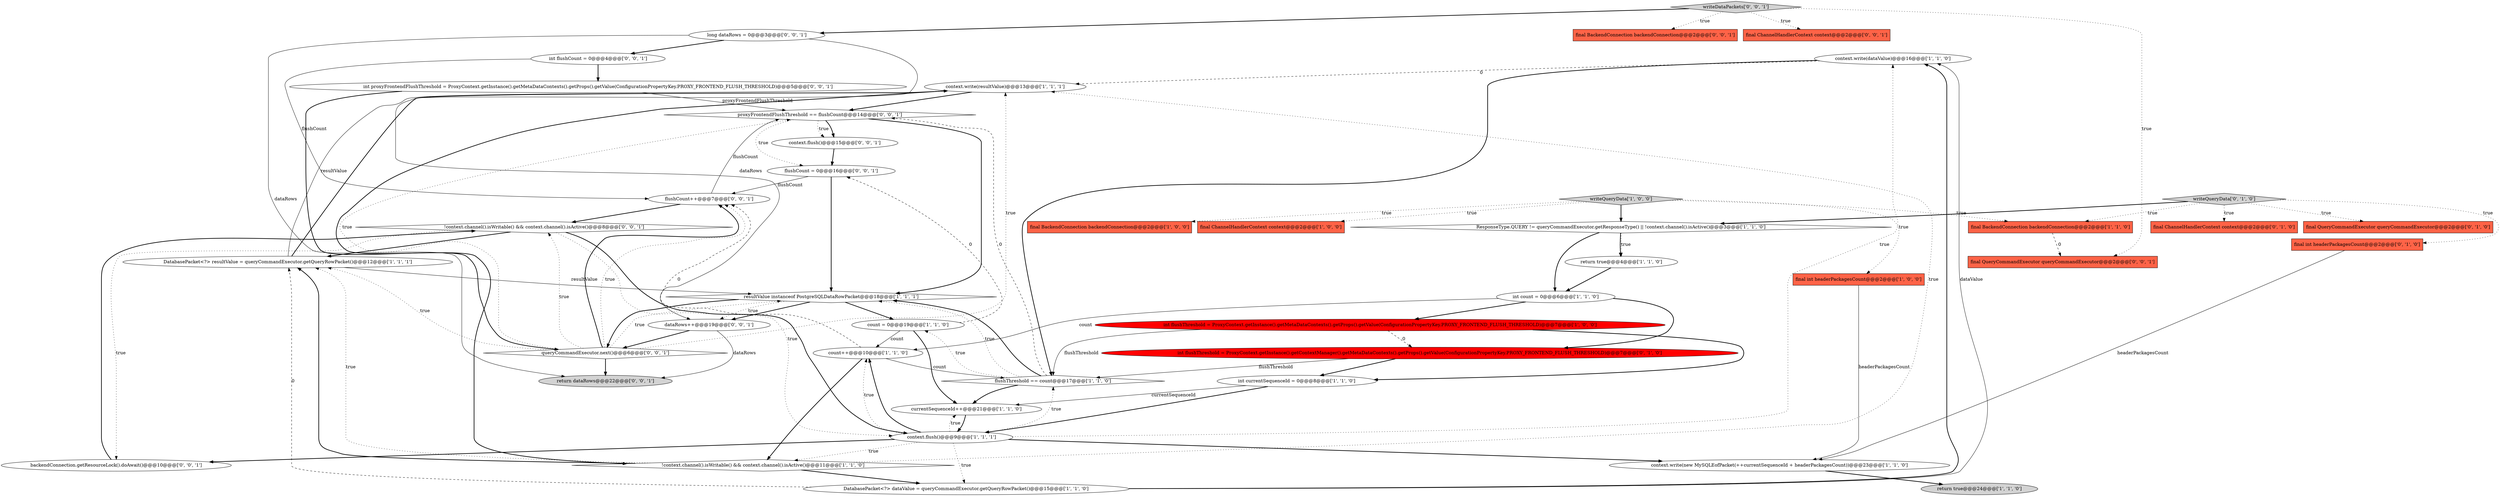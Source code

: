 digraph {
17 [style = filled, label = "context.write(dataValue)@@@16@@@['1', '1', '0']", fillcolor = white, shape = ellipse image = "AAA0AAABBB1BBB"];
11 [style = filled, label = "return true@@@24@@@['1', '1', '0']", fillcolor = lightgray, shape = ellipse image = "AAA0AAABBB1BBB"];
23 [style = filled, label = "final ChannelHandlerContext context@@@2@@@['0', '1', '0']", fillcolor = tomato, shape = box image = "AAA0AAABBB2BBB"];
28 [style = filled, label = "flushCount = 0@@@16@@@['0', '0', '1']", fillcolor = white, shape = ellipse image = "AAA0AAABBB3BBB"];
38 [style = filled, label = "int proxyFrontendFlushThreshold = ProxyContext.getInstance().getMetaDataContexts().getProps().getValue(ConfigurationPropertyKey.PROXY_FRONTEND_FLUSH_THRESHOLD)@@@5@@@['0', '0', '1']", fillcolor = white, shape = ellipse image = "AAA0AAABBB3BBB"];
13 [style = filled, label = "int flushThreshold = ProxyContext.getInstance().getMetaDataContexts().getProps().getValue(ConfigurationPropertyKey.PROXY_FRONTEND_FLUSH_THRESHOLD)@@@7@@@['1', '0', '0']", fillcolor = red, shape = ellipse image = "AAA1AAABBB1BBB"];
33 [style = filled, label = "context.flush()@@@15@@@['0', '0', '1']", fillcolor = white, shape = ellipse image = "AAA0AAABBB3BBB"];
37 [style = filled, label = "final QueryCommandExecutor queryCommandExecutor@@@2@@@['0', '0', '1']", fillcolor = tomato, shape = box image = "AAA0AAABBB3BBB"];
43 [style = filled, label = "dataRows++@@@19@@@['0', '0', '1']", fillcolor = white, shape = ellipse image = "AAA0AAABBB3BBB"];
2 [style = filled, label = "context.write(resultValue)@@@13@@@['1', '1', '1']", fillcolor = white, shape = ellipse image = "AAA0AAABBB1BBB"];
31 [style = filled, label = "!context.channel().isWritable() && context.channel().isActive()@@@8@@@['0', '0', '1']", fillcolor = white, shape = diamond image = "AAA0AAABBB3BBB"];
16 [style = filled, label = "flushThreshold == count@@@17@@@['1', '1', '0']", fillcolor = white, shape = diamond image = "AAA0AAABBB1BBB"];
30 [style = filled, label = "backendConnection.getResourceLock().doAwait()@@@10@@@['0', '0', '1']", fillcolor = white, shape = ellipse image = "AAA0AAABBB3BBB"];
36 [style = filled, label = "int flushCount = 0@@@4@@@['0', '0', '1']", fillcolor = white, shape = ellipse image = "AAA0AAABBB3BBB"];
24 [style = filled, label = "final QueryCommandExecutor queryCommandExecutor@@@2@@@['0', '1', '0']", fillcolor = tomato, shape = box image = "AAA0AAABBB2BBB"];
39 [style = filled, label = "return dataRows@@@22@@@['0', '0', '1']", fillcolor = lightgray, shape = ellipse image = "AAA0AAABBB3BBB"];
3 [style = filled, label = "currentSequenceId++@@@21@@@['1', '1', '0']", fillcolor = white, shape = ellipse image = "AAA0AAABBB1BBB"];
25 [style = filled, label = "int flushThreshold = ProxyContext.getInstance().getContextManager().getMetaDataContexts().getProps().getValue(ConfigurationPropertyKey.PROXY_FRONTEND_FLUSH_THRESHOLD)@@@7@@@['0', '1', '0']", fillcolor = red, shape = ellipse image = "AAA1AAABBB2BBB"];
22 [style = filled, label = "DatabasePacket<?> resultValue = queryCommandExecutor.getQueryRowPacket()@@@12@@@['1', '1', '1']", fillcolor = white, shape = ellipse image = "AAA0AAABBB1BBB"];
34 [style = filled, label = "final BackendConnection backendConnection@@@2@@@['0', '0', '1']", fillcolor = tomato, shape = box image = "AAA0AAABBB3BBB"];
5 [style = filled, label = "writeQueryData['1', '0', '0']", fillcolor = lightgray, shape = diamond image = "AAA0AAABBB1BBB"];
19 [style = filled, label = "context.flush()@@@9@@@['1', '1', '1']", fillcolor = white, shape = ellipse image = "AAA0AAABBB1BBB"];
6 [style = filled, label = "ResponseType.QUERY != queryCommandExecutor.getResponseType() || !context.channel().isActive()@@@3@@@['1', '1', '0']", fillcolor = white, shape = diamond image = "AAA0AAABBB1BBB"];
41 [style = filled, label = "flushCount++@@@7@@@['0', '0', '1']", fillcolor = white, shape = ellipse image = "AAA0AAABBB3BBB"];
0 [style = filled, label = "int currentSequenceId = 0@@@8@@@['1', '1', '0']", fillcolor = white, shape = ellipse image = "AAA0AAABBB1BBB"];
1 [style = filled, label = "int count = 0@@@6@@@['1', '1', '0']", fillcolor = white, shape = ellipse image = "AAA0AAABBB1BBB"];
40 [style = filled, label = "writeDataPackets['0', '0', '1']", fillcolor = lightgray, shape = diamond image = "AAA0AAABBB3BBB"];
7 [style = filled, label = "return true@@@4@@@['1', '1', '0']", fillcolor = white, shape = ellipse image = "AAA0AAABBB1BBB"];
20 [style = filled, label = "final BackendConnection backendConnection@@@2@@@['1', '1', '0']", fillcolor = tomato, shape = box image = "AAA0AAABBB1BBB"];
29 [style = filled, label = "proxyFrontendFlushThreshold == flushCount@@@14@@@['0', '0', '1']", fillcolor = white, shape = diamond image = "AAA0AAABBB3BBB"];
12 [style = filled, label = "final BackendConnection backendConnection@@@2@@@['1', '0', '0']", fillcolor = tomato, shape = box image = "AAA0AAABBB1BBB"];
14 [style = filled, label = "DatabasePacket<?> dataValue = queryCommandExecutor.getQueryRowPacket()@@@15@@@['1', '1', '0']", fillcolor = white, shape = ellipse image = "AAA0AAABBB1BBB"];
18 [style = filled, label = "!context.channel().isWritable() && context.channel().isActive()@@@11@@@['1', '1', '0']", fillcolor = white, shape = diamond image = "AAA0AAABBB1BBB"];
15 [style = filled, label = "final int headerPackagesCount@@@2@@@['1', '0', '0']", fillcolor = tomato, shape = box image = "AAA0AAABBB1BBB"];
32 [style = filled, label = "final ChannelHandlerContext context@@@2@@@['0', '0', '1']", fillcolor = tomato, shape = box image = "AAA0AAABBB3BBB"];
21 [style = filled, label = "resultValue instanceof PostgreSQLDataRowPacket@@@18@@@['1', '1', '1']", fillcolor = white, shape = diamond image = "AAA0AAABBB1BBB"];
27 [style = filled, label = "writeQueryData['0', '1', '0']", fillcolor = lightgray, shape = diamond image = "AAA0AAABBB2BBB"];
10 [style = filled, label = "context.write(new MySQLEofPacket(++currentSequenceId + headerPackagesCount))@@@23@@@['1', '1', '0']", fillcolor = white, shape = ellipse image = "AAA0AAABBB1BBB"];
42 [style = filled, label = "queryCommandExecutor.next()@@@6@@@['0', '0', '1']", fillcolor = white, shape = diamond image = "AAA0AAABBB3BBB"];
8 [style = filled, label = "count++@@@10@@@['1', '1', '0']", fillcolor = white, shape = ellipse image = "AAA0AAABBB1BBB"];
35 [style = filled, label = "long dataRows = 0@@@3@@@['0', '0', '1']", fillcolor = white, shape = ellipse image = "AAA0AAABBB3BBB"];
4 [style = filled, label = "final ChannelHandlerContext context@@@2@@@['1', '0', '0']", fillcolor = tomato, shape = box image = "AAA0AAABBB1BBB"];
26 [style = filled, label = "final int headerPackagesCount@@@2@@@['0', '1', '0']", fillcolor = tomato, shape = box image = "AAA0AAABBB2BBB"];
9 [style = filled, label = "count = 0@@@19@@@['1', '1', '0']", fillcolor = white, shape = ellipse image = "AAA0AAABBB1BBB"];
35->43 [style = solid, label="dataRows"];
42->41 [style = bold, label=""];
16->9 [style = dotted, label="true"];
21->42 [style = bold, label=""];
21->43 [style = bold, label=""];
43->42 [style = bold, label=""];
27->23 [style = dotted, label="true"];
14->17 [style = bold, label=""];
40->32 [style = dotted, label="true"];
5->12 [style = dotted, label="true"];
13->25 [style = dashed, label="0"];
20->37 [style = dashed, label="0"];
38->42 [style = bold, label=""];
40->37 [style = dotted, label="true"];
1->13 [style = bold, label=""];
43->39 [style = solid, label="dataRows"];
28->21 [style = bold, label=""];
18->22 [style = bold, label=""];
3->19 [style = bold, label=""];
42->22 [style = dotted, label="true"];
28->41 [style = solid, label="flushCount"];
17->16 [style = bold, label=""];
10->11 [style = bold, label=""];
31->19 [style = dotted, label="true"];
16->3 [style = bold, label=""];
7->1 [style = bold, label=""];
19->17 [style = dotted, label="true"];
0->19 [style = bold, label=""];
8->18 [style = bold, label=""];
33->28 [style = bold, label=""];
41->29 [style = solid, label="flushCount"];
14->22 [style = dashed, label="0"];
2->18 [style = bold, label=""];
27->24 [style = dotted, label="true"];
5->4 [style = dotted, label="true"];
15->10 [style = solid, label="headerPackagesCount"];
31->30 [style = dotted, label="true"];
36->41 [style = solid, label="flushCount"];
21->9 [style = bold, label=""];
5->6 [style = bold, label=""];
19->3 [style = dotted, label="true"];
27->20 [style = dotted, label="true"];
6->7 [style = dotted, label="true"];
16->21 [style = dotted, label="true"];
6->7 [style = bold, label=""];
22->2 [style = solid, label="resultValue"];
13->0 [style = bold, label=""];
17->2 [style = dashed, label="0"];
25->0 [style = bold, label=""];
40->34 [style = dotted, label="true"];
40->35 [style = bold, label=""];
22->2 [style = bold, label=""];
13->16 [style = solid, label="flushThreshold"];
42->39 [style = bold, label=""];
19->18 [style = dotted, label="true"];
14->17 [style = solid, label="dataValue"];
19->10 [style = bold, label=""];
9->8 [style = solid, label="count"];
8->41 [style = dashed, label="0"];
5->15 [style = dotted, label="true"];
19->8 [style = dotted, label="true"];
29->21 [style = bold, label=""];
42->41 [style = dotted, label="true"];
42->2 [style = dotted, label="true"];
22->21 [style = solid, label="resultValue"];
6->1 [style = bold, label=""];
29->28 [style = dotted, label="true"];
30->31 [style = bold, label=""];
9->3 [style = bold, label=""];
41->31 [style = bold, label=""];
0->3 [style = solid, label="currentSequenceId"];
42->29 [style = dotted, label="true"];
1->25 [style = bold, label=""];
31->19 [style = bold, label=""];
18->2 [style = dotted, label="true"];
21->43 [style = dotted, label="true"];
18->22 [style = dotted, label="true"];
8->16 [style = solid, label="count"];
19->14 [style = dotted, label="true"];
31->22 [style = bold, label=""];
1->8 [style = solid, label="count"];
27->26 [style = dotted, label="true"];
9->28 [style = dashed, label="0"];
42->31 [style = dotted, label="true"];
26->10 [style = solid, label="headerPackagesCount"];
38->29 [style = solid, label="proxyFrontendFlushThreshold"];
35->39 [style = solid, label="dataRows"];
27->6 [style = bold, label=""];
19->8 [style = bold, label=""];
29->33 [style = bold, label=""];
25->16 [style = solid, label="flushThreshold"];
16->21 [style = bold, label=""];
19->16 [style = dotted, label="true"];
16->29 [style = dashed, label="0"];
5->20 [style = dotted, label="true"];
29->33 [style = dotted, label="true"];
36->38 [style = bold, label=""];
35->36 [style = bold, label=""];
2->29 [style = bold, label=""];
42->21 [style = dotted, label="true"];
18->14 [style = bold, label=""];
19->30 [style = bold, label=""];
}
